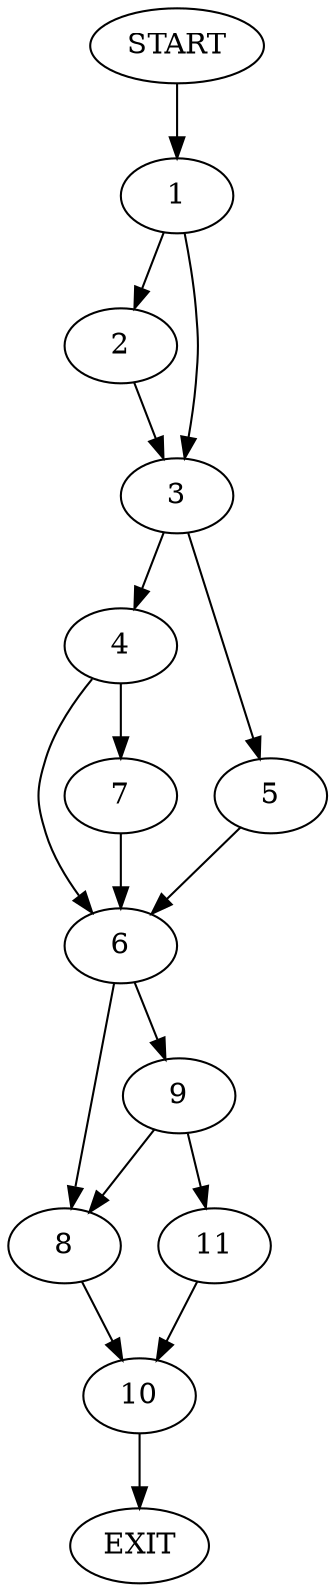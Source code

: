 digraph {
0 [label="START"]
12 [label="EXIT"]
0 -> 1
1 -> 2
1 -> 3
3 -> 4
3 -> 5
2 -> 3
5 -> 6
4 -> 6
4 -> 7
6 -> 8
6 -> 9
7 -> 6
8 -> 10
9 -> 8
9 -> 11
11 -> 10
10 -> 12
}

